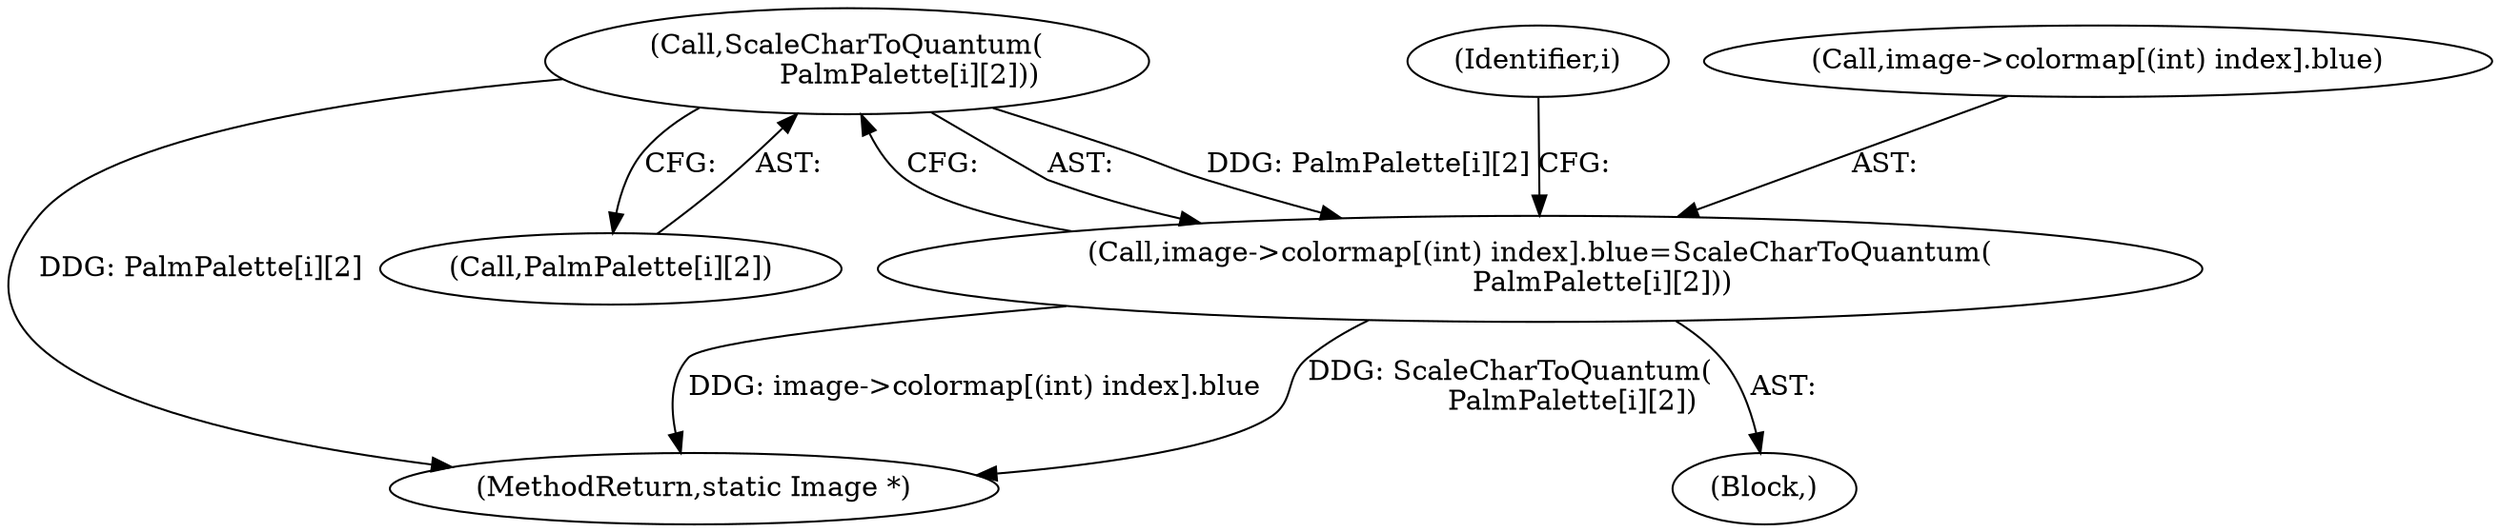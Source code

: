 digraph "0_ImageMagick_f6e9d0d9955e85bdd7540b251cd50d598dacc5e6_41@array" {
"1000582" [label="(Call,ScaleCharToQuantum(\n              PalmPalette[i][2]))"];
"1000572" [label="(Call,image->colormap[(int) index].blue=ScaleCharToQuantum(\n              PalmPalette[i][2]))"];
"1001239" [label="(MethodReturn,static Image *)"];
"1000529" [label="(Identifier,i)"];
"1000530" [label="(Block,)"];
"1000583" [label="(Call,PalmPalette[i][2])"];
"1000572" [label="(Call,image->colormap[(int) index].blue=ScaleCharToQuantum(\n              PalmPalette[i][2]))"];
"1000573" [label="(Call,image->colormap[(int) index].blue)"];
"1000582" [label="(Call,ScaleCharToQuantum(\n              PalmPalette[i][2]))"];
"1000582" -> "1000572"  [label="AST: "];
"1000582" -> "1000583"  [label="CFG: "];
"1000583" -> "1000582"  [label="AST: "];
"1000572" -> "1000582"  [label="CFG: "];
"1000582" -> "1001239"  [label="DDG: PalmPalette[i][2]"];
"1000582" -> "1000572"  [label="DDG: PalmPalette[i][2]"];
"1000572" -> "1000530"  [label="AST: "];
"1000573" -> "1000572"  [label="AST: "];
"1000529" -> "1000572"  [label="CFG: "];
"1000572" -> "1001239"  [label="DDG: ScaleCharToQuantum(\n              PalmPalette[i][2])"];
"1000572" -> "1001239"  [label="DDG: image->colormap[(int) index].blue"];
}
